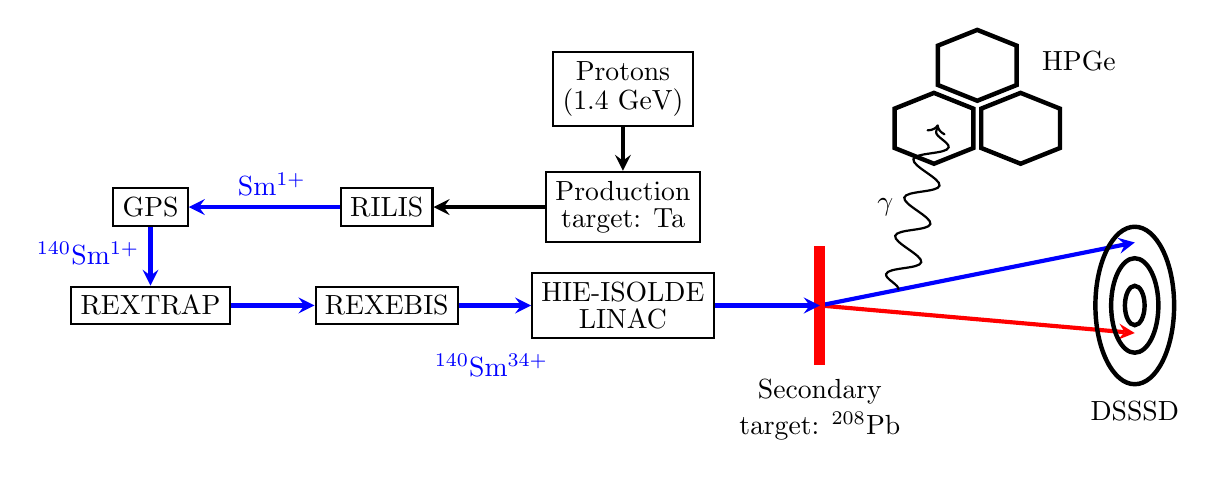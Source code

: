 \begin{tikzpicture}
    % Definitions
    \coordinate (origo)   at (0,0);
    \coordinate (Protons) at (-2.5,2.75);
    \coordinate (GPS)     at (-8.5,1.25);
    \coordinate (RILIS)   at (-5.5,1.25);
    \coordinate (PTarget) at (-2.5,1.25);
    \coordinate (REXTRAP) at (-8.5,0);
    \coordinate (REXEBIS) at (-5.5,0);
    \coordinate (HILinac) at (-2.5,0);
    % Target and lines from target
    \draw[->,red,>=stealth,line width=1.5pt]  (origo) -- (4,-0.35);
    \draw[->,blue,>=stealth,line width=1.5pt] (origo) -- (4,0.8);
    \draw[red,line width=4pt] (0,0.75) -- (0,-0.75) node[black, below] {\shortstack{Secondary \\ target: $^{208}$Pb}};
    % Nodes
    \node(P)   at (Protons) [draw,thick] {\shortstack{Protons \\ (1.4 GeV)}};
    \node(G)   at (GPS)     [draw,thick] {GPS};
    \node(R)   at (RILIS)   [draw,thick] {RILIS};
    \node(PT)  at (PTarget) [draw,thick] {\shortstack{Production \\ target: Ta}};
    \node(RXT) at (REXTRAP) [draw,thick] {REXTRAP};
    \node(RXE) at (REXEBIS) [draw,thick] {REXEBIS};
    \node(LIN) at (HILinac) [draw,thick] {\shortstack{HIE-ISOLDE \\ LINAC}};
    % Arrows
    \draw[->,>=stealth,line width=1.5pt]      (P)   -- (PT);
    \draw[->,>=stealth,line width=1.5pt]      (PT)  -- (R);
    \draw[->,blue,>=stealth,line width=1.5pt] (R)   -- (G)   node[anchor=south, pos=0.45] {Sm$^{1+}$};
    \draw[->,blue,>=stealth,line width=1.5pt] (G)   -- (RXT) node[anchor=east, pos=0.45] {$^{140}$Sm$^{1+}$};
    \draw[->,blue,>=stealth,line width=1.5pt] (RXT) -- (RXE);
    \draw[->,blue,>=stealth,line width=1.5pt] (RXE) -- (LIN) node[anchor=north, pos=0.45, outer sep=5mm] {$^{140}$Sm$^{34+}$};
    \draw[->,blue,>=stealth,line width=1.5pt] (LIN) -- (origo);
    % CD 
    \draw[ultra thick] (4,0) ellipse [x radius=0.25cm,y radius=0.125cm, rotate=90];
    \draw[ultra thick] (4,0) ellipse [x radius=0.6cm,y radius=0.3cm, rotate=90];
    \draw[ultra thick] (4,0) ellipse [x radius=1cm,y radius=0.5cm, rotate=90] node[anchor=north, outer sep=11mm] {DSSSD};
    % HPGe
    %\draw (2,2.5) circle (1cm);
    \draw[ultra thick]  (0.95,2) -- ++(0.5,-0.2) -- ++(0.5,0.2) -- ++(0,0.5) -- ++(-0.5,0.2) -- ++(-0.5,-0.2) -- cycle;
    \draw[ultra thick] (1.5,2.8) -- ++(0.5,-0.2) -- ++(0.5,0.2) -- ++(0,0.5) -- ++(-0.5,0.2) -- ++(-0.5,-0.2) -- cycle;
    \draw[ultra thick]  (2.05,2) -- ++(0.5,-0.2) -- ++(0.5,0.2) -- ++(0,0.5) -- ++(-0.5,0.2) -- ++(-0.5,-0.2) -- cycle;
    \node[anchor=west] at (2.7,3.1) {HPGe};
    % Gamma
    \draw[->, decoration={snake,segment length=5mm,amplitude=2mm},decorate,thick] (1,0.2) -- (1.5,2.3) node[left, pos=0.5, outer sep=2mm] {$\gamma$};
\end{tikzpicture}